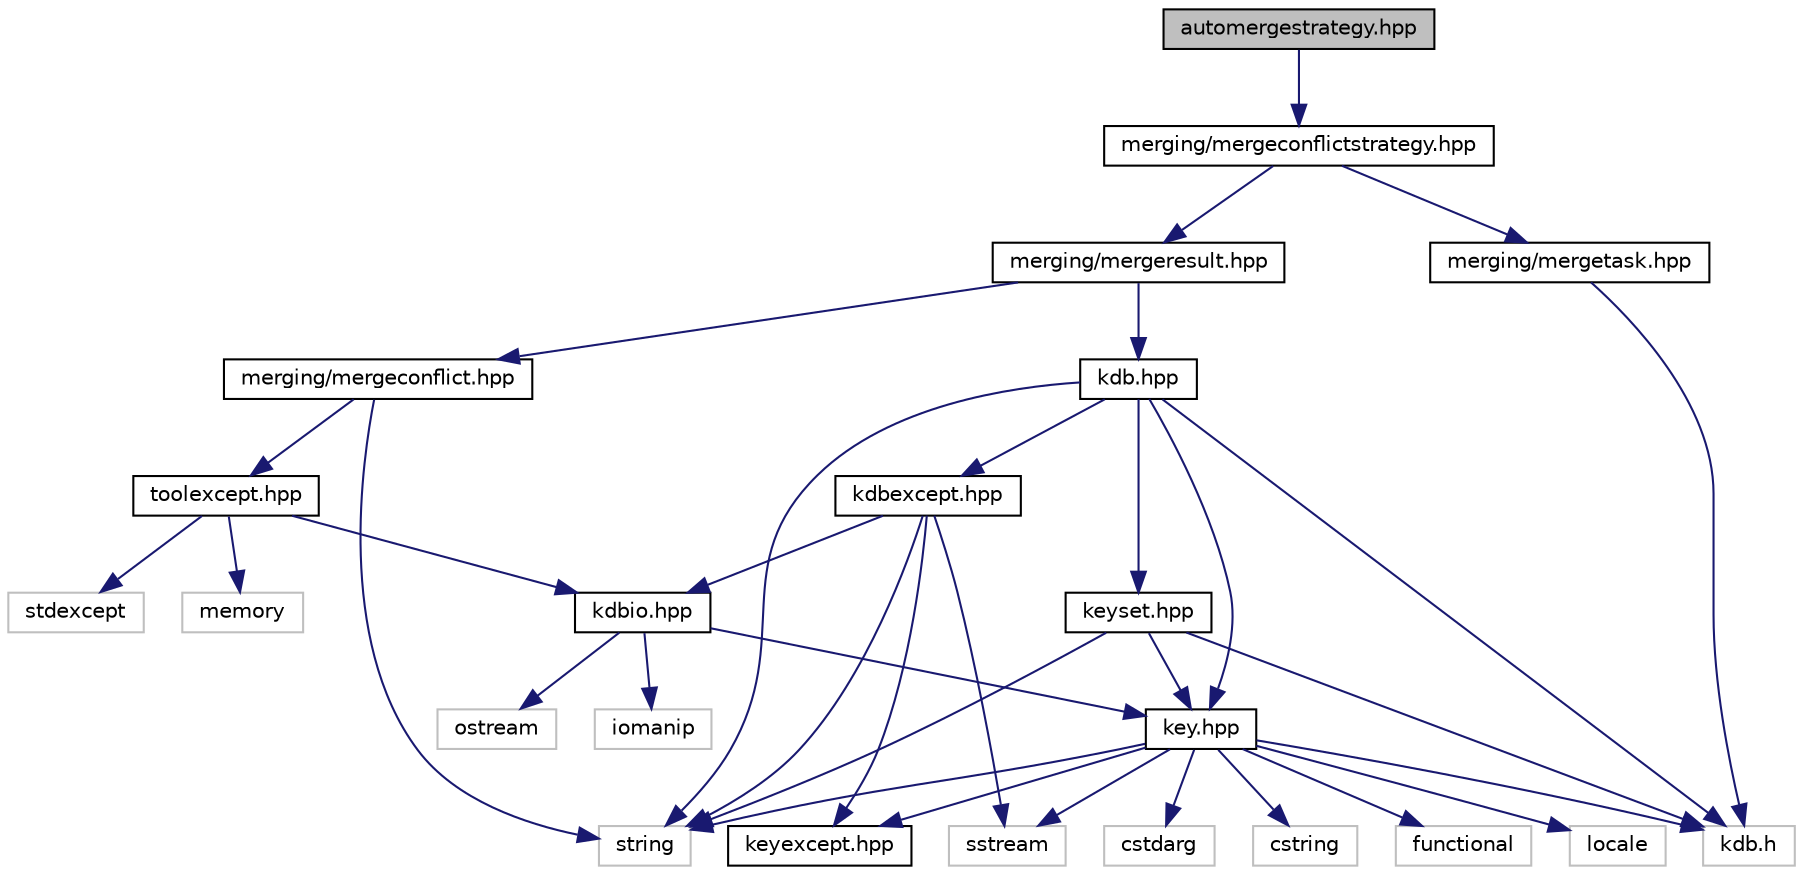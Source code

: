 digraph "automergestrategy.hpp"
{
 // LATEX_PDF_SIZE
  edge [fontname="Helvetica",fontsize="10",labelfontname="Helvetica",labelfontsize="10"];
  node [fontname="Helvetica",fontsize="10",shape=record];
  Node0 [label="automergestrategy.hpp",height=0.2,width=0.4,color="black", fillcolor="grey75", style="filled", fontcolor="black",tooltip="A strategy for taking the value of."];
  Node0 -> Node1 [color="midnightblue",fontsize="10",style="solid",fontname="Helvetica"];
  Node1 [label="merging/mergeconflictstrategy.hpp",height=0.2,width=0.4,color="black", fillcolor="white", style="filled",URL="$mergeconflictstrategy_8hpp.html",tooltip="Interface for a MergeConflictStrategy."];
  Node1 -> Node2 [color="midnightblue",fontsize="10",style="solid",fontname="Helvetica"];
  Node2 [label="merging/mergeresult.hpp",height=0.2,width=0.4,color="black", fillcolor="white", style="filled",URL="$mergeresult_8hpp.html",tooltip="Class modelling the result of a three way merge."];
  Node2 -> Node3 [color="midnightblue",fontsize="10",style="solid",fontname="Helvetica"];
  Node3 [label="kdb.hpp",height=0.2,width=0.4,color="black", fillcolor="white", style="filled",URL="$kdb_8hpp.html",tooltip=" "];
  Node3 -> Node4 [color="midnightblue",fontsize="10",style="solid",fontname="Helvetica"];
  Node4 [label="string",height=0.2,width=0.4,color="grey75", fillcolor="white", style="filled",tooltip=" "];
  Node3 -> Node5 [color="midnightblue",fontsize="10",style="solid",fontname="Helvetica"];
  Node5 [label="kdbexcept.hpp",height=0.2,width=0.4,color="black", fillcolor="white", style="filled",URL="$kdbexcept_8hpp.html",tooltip=" "];
  Node5 -> Node6 [color="midnightblue",fontsize="10",style="solid",fontname="Helvetica"];
  Node6 [label="keyexcept.hpp",height=0.2,width=0.4,color="black", fillcolor="white", style="filled",URL="$keyexcept_8hpp.html",tooltip=" "];
  Node5 -> Node7 [color="midnightblue",fontsize="10",style="solid",fontname="Helvetica"];
  Node7 [label="sstream",height=0.2,width=0.4,color="grey75", fillcolor="white", style="filled",tooltip=" "];
  Node5 -> Node4 [color="midnightblue",fontsize="10",style="solid",fontname="Helvetica"];
  Node5 -> Node8 [color="midnightblue",fontsize="10",style="solid",fontname="Helvetica"];
  Node8 [label="kdbio.hpp",height=0.2,width=0.4,color="black", fillcolor="white", style="filled",URL="$kdbio_8hpp.html",tooltip=" "];
  Node8 -> Node9 [color="midnightblue",fontsize="10",style="solid",fontname="Helvetica"];
  Node9 [label="key.hpp",height=0.2,width=0.4,color="black", fillcolor="white", style="filled",URL="$key_8hpp.html",tooltip=" "];
  Node9 -> Node10 [color="midnightblue",fontsize="10",style="solid",fontname="Helvetica"];
  Node10 [label="cstdarg",height=0.2,width=0.4,color="grey75", fillcolor="white", style="filled",tooltip=" "];
  Node9 -> Node11 [color="midnightblue",fontsize="10",style="solid",fontname="Helvetica"];
  Node11 [label="cstring",height=0.2,width=0.4,color="grey75", fillcolor="white", style="filled",tooltip=" "];
  Node9 -> Node12 [color="midnightblue",fontsize="10",style="solid",fontname="Helvetica"];
  Node12 [label="functional",height=0.2,width=0.4,color="grey75", fillcolor="white", style="filled",tooltip=" "];
  Node9 -> Node13 [color="midnightblue",fontsize="10",style="solid",fontname="Helvetica"];
  Node13 [label="locale",height=0.2,width=0.4,color="grey75", fillcolor="white", style="filled",tooltip=" "];
  Node9 -> Node7 [color="midnightblue",fontsize="10",style="solid",fontname="Helvetica"];
  Node9 -> Node4 [color="midnightblue",fontsize="10",style="solid",fontname="Helvetica"];
  Node9 -> Node6 [color="midnightblue",fontsize="10",style="solid",fontname="Helvetica"];
  Node9 -> Node14 [color="midnightblue",fontsize="10",style="solid",fontname="Helvetica"];
  Node14 [label="kdb.h",height=0.2,width=0.4,color="grey75", fillcolor="white", style="filled",tooltip=" "];
  Node8 -> Node15 [color="midnightblue",fontsize="10",style="solid",fontname="Helvetica"];
  Node15 [label="iomanip",height=0.2,width=0.4,color="grey75", fillcolor="white", style="filled",tooltip=" "];
  Node8 -> Node16 [color="midnightblue",fontsize="10",style="solid",fontname="Helvetica"];
  Node16 [label="ostream",height=0.2,width=0.4,color="grey75", fillcolor="white", style="filled",tooltip=" "];
  Node3 -> Node9 [color="midnightblue",fontsize="10",style="solid",fontname="Helvetica"];
  Node3 -> Node17 [color="midnightblue",fontsize="10",style="solid",fontname="Helvetica"];
  Node17 [label="keyset.hpp",height=0.2,width=0.4,color="black", fillcolor="white", style="filled",URL="$keyset_8hpp.html",tooltip=" "];
  Node17 -> Node4 [color="midnightblue",fontsize="10",style="solid",fontname="Helvetica"];
  Node17 -> Node9 [color="midnightblue",fontsize="10",style="solid",fontname="Helvetica"];
  Node17 -> Node14 [color="midnightblue",fontsize="10",style="solid",fontname="Helvetica"];
  Node3 -> Node14 [color="midnightblue",fontsize="10",style="solid",fontname="Helvetica"];
  Node2 -> Node18 [color="midnightblue",fontsize="10",style="solid",fontname="Helvetica"];
  Node18 [label="merging/mergeconflict.hpp",height=0.2,width=0.4,color="black", fillcolor="white", style="filled",URL="$mergeconflict_8hpp.html",tooltip="Models a merge conflict."];
  Node18 -> Node4 [color="midnightblue",fontsize="10",style="solid",fontname="Helvetica"];
  Node18 -> Node19 [color="midnightblue",fontsize="10",style="solid",fontname="Helvetica"];
  Node19 [label="toolexcept.hpp",height=0.2,width=0.4,color="black", fillcolor="white", style="filled",URL="$toolexcept_8hpp.html",tooltip="Implementation of all exceptions elektratools library might throw."];
  Node19 -> Node20 [color="midnightblue",fontsize="10",style="solid",fontname="Helvetica"];
  Node20 [label="memory",height=0.2,width=0.4,color="grey75", fillcolor="white", style="filled",tooltip=" "];
  Node19 -> Node21 [color="midnightblue",fontsize="10",style="solid",fontname="Helvetica"];
  Node21 [label="stdexcept",height=0.2,width=0.4,color="grey75", fillcolor="white", style="filled",tooltip=" "];
  Node19 -> Node8 [color="midnightblue",fontsize="10",style="solid",fontname="Helvetica"];
  Node1 -> Node22 [color="midnightblue",fontsize="10",style="solid",fontname="Helvetica"];
  Node22 [label="merging/mergetask.hpp",height=0.2,width=0.4,color="black", fillcolor="white", style="filled",URL="$mergetask_8hpp.html",tooltip="Models a merge task."];
  Node22 -> Node14 [color="midnightblue",fontsize="10",style="solid",fontname="Helvetica"];
}
